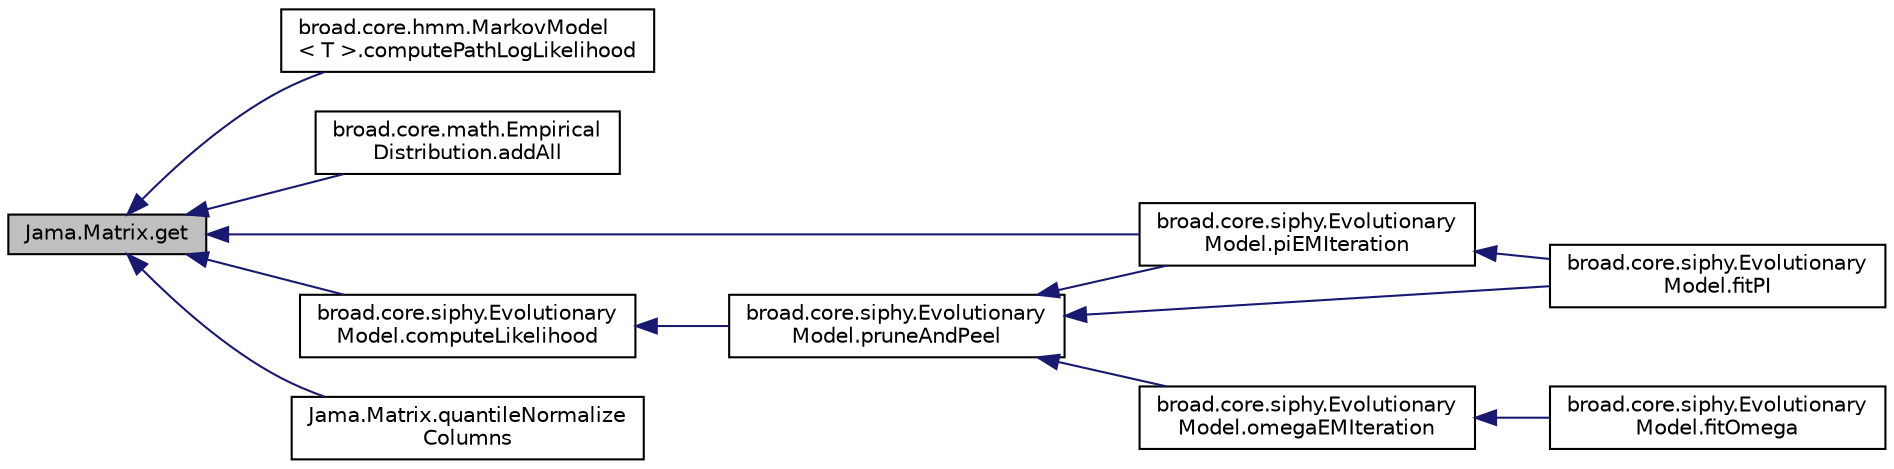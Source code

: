 digraph "Jama.Matrix.get"
{
  edge [fontname="Helvetica",fontsize="10",labelfontname="Helvetica",labelfontsize="10"];
  node [fontname="Helvetica",fontsize="10",shape=record];
  rankdir="LR";
  Node1 [label="Jama.Matrix.get",height=0.2,width=0.4,color="black", fillcolor="grey75", style="filled" fontcolor="black"];
  Node1 -> Node2 [dir="back",color="midnightblue",fontsize="10",style="solid",fontname="Helvetica"];
  Node2 [label="broad.core.hmm.MarkovModel\l\< T \>.computePathLogLikelihood",height=0.2,width=0.4,color="black", fillcolor="white", style="filled",URL="$classbroad_1_1core_1_1hmm_1_1_markov_model_3_01_t_01_4.html#ab9e4009415f48fb35892f39e73544237"];
  Node1 -> Node3 [dir="back",color="midnightblue",fontsize="10",style="solid",fontname="Helvetica"];
  Node3 [label="broad.core.math.Empirical\lDistribution.addAll",height=0.2,width=0.4,color="black", fillcolor="white", style="filled",URL="$classbroad_1_1core_1_1math_1_1_empirical_distribution.html#aafd28ccece052bd225908af2891de0ae"];
  Node1 -> Node4 [dir="back",color="midnightblue",fontsize="10",style="solid",fontname="Helvetica"];
  Node4 [label="broad.core.siphy.Evolutionary\lModel.piEMIteration",height=0.2,width=0.4,color="black", fillcolor="white", style="filled",URL="$classbroad_1_1core_1_1siphy_1_1_evolutionary_model.html#a415ddfdf47025334f3b77aa1090551d9"];
  Node4 -> Node5 [dir="back",color="midnightblue",fontsize="10",style="solid",fontname="Helvetica"];
  Node5 [label="broad.core.siphy.Evolutionary\lModel.fitPI",height=0.2,width=0.4,color="black", fillcolor="white", style="filled",URL="$classbroad_1_1core_1_1siphy_1_1_evolutionary_model.html#a747977cc72f90040067d0bec01db876a"];
  Node1 -> Node6 [dir="back",color="midnightblue",fontsize="10",style="solid",fontname="Helvetica"];
  Node6 [label="broad.core.siphy.Evolutionary\lModel.computeLikelihood",height=0.2,width=0.4,color="black", fillcolor="white", style="filled",URL="$classbroad_1_1core_1_1siphy_1_1_evolutionary_model.html#af0505fba93f6d822b09fd631b78bfadf"];
  Node6 -> Node7 [dir="back",color="midnightblue",fontsize="10",style="solid",fontname="Helvetica"];
  Node7 [label="broad.core.siphy.Evolutionary\lModel.pruneAndPeel",height=0.2,width=0.4,color="black", fillcolor="white", style="filled",URL="$classbroad_1_1core_1_1siphy_1_1_evolutionary_model.html#a32d8bd38fc327de8c840c67a72cb54aa"];
  Node7 -> Node5 [dir="back",color="midnightblue",fontsize="10",style="solid",fontname="Helvetica"];
  Node7 -> Node4 [dir="back",color="midnightblue",fontsize="10",style="solid",fontname="Helvetica"];
  Node7 -> Node8 [dir="back",color="midnightblue",fontsize="10",style="solid",fontname="Helvetica"];
  Node8 [label="broad.core.siphy.Evolutionary\lModel.omegaEMIteration",height=0.2,width=0.4,color="black", fillcolor="white", style="filled",URL="$classbroad_1_1core_1_1siphy_1_1_evolutionary_model.html#ae96eafde7fdc8a56306db5c4a1f48fe4"];
  Node8 -> Node9 [dir="back",color="midnightblue",fontsize="10",style="solid",fontname="Helvetica"];
  Node9 [label="broad.core.siphy.Evolutionary\lModel.fitOmega",height=0.2,width=0.4,color="black", fillcolor="white", style="filled",URL="$classbroad_1_1core_1_1siphy_1_1_evolutionary_model.html#ae734e28f8dfa928825ed4ef85e9afb62"];
  Node1 -> Node10 [dir="back",color="midnightblue",fontsize="10",style="solid",fontname="Helvetica"];
  Node10 [label="Jama.Matrix.quantileNormalize\lColumns",height=0.2,width=0.4,color="black", fillcolor="white", style="filled",URL="$class_jama_1_1_matrix.html#a19550f24e4ea8ec323879e525d7f3f18"];
}
